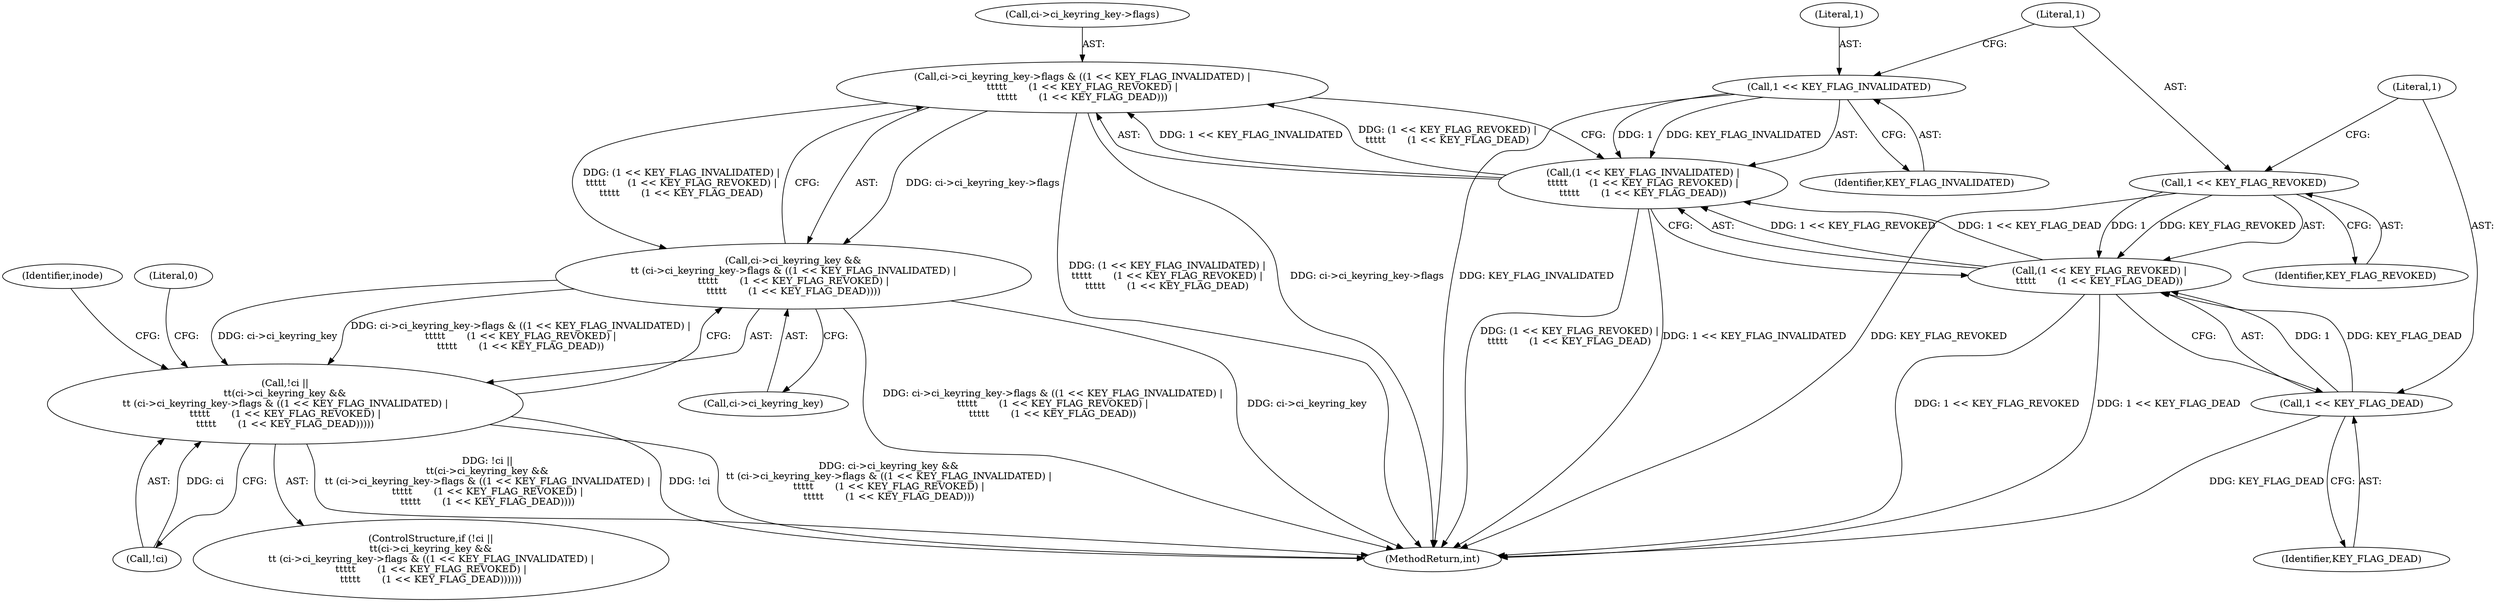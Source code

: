 digraph "1_linux_1b53cf9815bb4744958d41f3795d5d5a1d365e2d_2@pointer" {
"1000117" [label="(Call,ci->ci_keyring_key->flags & ((1 << KEY_FLAG_INVALIDATED) |\n\t\t\t\t\t       (1 << KEY_FLAG_REVOKED) |\n\t\t\t\t\t       (1 << KEY_FLAG_DEAD)))"];
"1000123" [label="(Call,(1 << KEY_FLAG_INVALIDATED) |\n\t\t\t\t\t       (1 << KEY_FLAG_REVOKED) |\n\t\t\t\t\t       (1 << KEY_FLAG_DEAD))"];
"1000124" [label="(Call,1 << KEY_FLAG_INVALIDATED)"];
"1000127" [label="(Call,(1 << KEY_FLAG_REVOKED) |\n\t\t\t\t\t       (1 << KEY_FLAG_DEAD))"];
"1000128" [label="(Call,1 << KEY_FLAG_REVOKED)"];
"1000131" [label="(Call,1 << KEY_FLAG_DEAD)"];
"1000113" [label="(Call,ci->ci_keyring_key &&\n\t\t (ci->ci_keyring_key->flags & ((1 << KEY_FLAG_INVALIDATED) |\n\t\t\t\t\t       (1 << KEY_FLAG_REVOKED) |\n\t\t\t\t\t       (1 << KEY_FLAG_DEAD))))"];
"1000110" [label="(Call,!ci ||\n\t\t(ci->ci_keyring_key &&\n\t\t (ci->ci_keyring_key->flags & ((1 << KEY_FLAG_INVALIDATED) |\n\t\t\t\t\t       (1 << KEY_FLAG_REVOKED) |\n\t\t\t\t\t       (1 << KEY_FLAG_DEAD)))))"];
"1000133" [label="(Identifier,KEY_FLAG_DEAD)"];
"1000125" [label="(Literal,1)"];
"1000110" [label="(Call,!ci ||\n\t\t(ci->ci_keyring_key &&\n\t\t (ci->ci_keyring_key->flags & ((1 << KEY_FLAG_INVALIDATED) |\n\t\t\t\t\t       (1 << KEY_FLAG_REVOKED) |\n\t\t\t\t\t       (1 << KEY_FLAG_DEAD)))))"];
"1000129" [label="(Literal,1)"];
"1000117" [label="(Call,ci->ci_keyring_key->flags & ((1 << KEY_FLAG_INVALIDATED) |\n\t\t\t\t\t       (1 << KEY_FLAG_REVOKED) |\n\t\t\t\t\t       (1 << KEY_FLAG_DEAD)))"];
"1000109" [label="(ControlStructure,if (!ci ||\n\t\t(ci->ci_keyring_key &&\n\t\t (ci->ci_keyring_key->flags & ((1 << KEY_FLAG_INVALIDATED) |\n\t\t\t\t\t       (1 << KEY_FLAG_REVOKED) |\n\t\t\t\t\t       (1 << KEY_FLAG_DEAD))))))"];
"1000128" [label="(Call,1 << KEY_FLAG_REVOKED)"];
"1000136" [label="(Identifier,inode)"];
"1000113" [label="(Call,ci->ci_keyring_key &&\n\t\t (ci->ci_keyring_key->flags & ((1 << KEY_FLAG_INVALIDATED) |\n\t\t\t\t\t       (1 << KEY_FLAG_REVOKED) |\n\t\t\t\t\t       (1 << KEY_FLAG_DEAD))))"];
"1000139" [label="(MethodReturn,int)"];
"1000138" [label="(Literal,0)"];
"1000130" [label="(Identifier,KEY_FLAG_REVOKED)"];
"1000127" [label="(Call,(1 << KEY_FLAG_REVOKED) |\n\t\t\t\t\t       (1 << KEY_FLAG_DEAD))"];
"1000114" [label="(Call,ci->ci_keyring_key)"];
"1000132" [label="(Literal,1)"];
"1000124" [label="(Call,1 << KEY_FLAG_INVALIDATED)"];
"1000118" [label="(Call,ci->ci_keyring_key->flags)"];
"1000131" [label="(Call,1 << KEY_FLAG_DEAD)"];
"1000111" [label="(Call,!ci)"];
"1000123" [label="(Call,(1 << KEY_FLAG_INVALIDATED) |\n\t\t\t\t\t       (1 << KEY_FLAG_REVOKED) |\n\t\t\t\t\t       (1 << KEY_FLAG_DEAD))"];
"1000126" [label="(Identifier,KEY_FLAG_INVALIDATED)"];
"1000117" -> "1000113"  [label="AST: "];
"1000117" -> "1000123"  [label="CFG: "];
"1000118" -> "1000117"  [label="AST: "];
"1000123" -> "1000117"  [label="AST: "];
"1000113" -> "1000117"  [label="CFG: "];
"1000117" -> "1000139"  [label="DDG: (1 << KEY_FLAG_INVALIDATED) |\n\t\t\t\t\t       (1 << KEY_FLAG_REVOKED) |\n\t\t\t\t\t       (1 << KEY_FLAG_DEAD)"];
"1000117" -> "1000139"  [label="DDG: ci->ci_keyring_key->flags"];
"1000117" -> "1000113"  [label="DDG: ci->ci_keyring_key->flags"];
"1000117" -> "1000113"  [label="DDG: (1 << KEY_FLAG_INVALIDATED) |\n\t\t\t\t\t       (1 << KEY_FLAG_REVOKED) |\n\t\t\t\t\t       (1 << KEY_FLAG_DEAD)"];
"1000123" -> "1000117"  [label="DDG: 1 << KEY_FLAG_INVALIDATED"];
"1000123" -> "1000117"  [label="DDG: (1 << KEY_FLAG_REVOKED) |\n\t\t\t\t\t       (1 << KEY_FLAG_DEAD)"];
"1000123" -> "1000127"  [label="CFG: "];
"1000124" -> "1000123"  [label="AST: "];
"1000127" -> "1000123"  [label="AST: "];
"1000123" -> "1000139"  [label="DDG: (1 << KEY_FLAG_REVOKED) |\n\t\t\t\t\t       (1 << KEY_FLAG_DEAD)"];
"1000123" -> "1000139"  [label="DDG: 1 << KEY_FLAG_INVALIDATED"];
"1000124" -> "1000123"  [label="DDG: 1"];
"1000124" -> "1000123"  [label="DDG: KEY_FLAG_INVALIDATED"];
"1000127" -> "1000123"  [label="DDG: 1 << KEY_FLAG_REVOKED"];
"1000127" -> "1000123"  [label="DDG: 1 << KEY_FLAG_DEAD"];
"1000124" -> "1000126"  [label="CFG: "];
"1000125" -> "1000124"  [label="AST: "];
"1000126" -> "1000124"  [label="AST: "];
"1000129" -> "1000124"  [label="CFG: "];
"1000124" -> "1000139"  [label="DDG: KEY_FLAG_INVALIDATED"];
"1000127" -> "1000131"  [label="CFG: "];
"1000128" -> "1000127"  [label="AST: "];
"1000131" -> "1000127"  [label="AST: "];
"1000127" -> "1000139"  [label="DDG: 1 << KEY_FLAG_REVOKED"];
"1000127" -> "1000139"  [label="DDG: 1 << KEY_FLAG_DEAD"];
"1000128" -> "1000127"  [label="DDG: 1"];
"1000128" -> "1000127"  [label="DDG: KEY_FLAG_REVOKED"];
"1000131" -> "1000127"  [label="DDG: 1"];
"1000131" -> "1000127"  [label="DDG: KEY_FLAG_DEAD"];
"1000128" -> "1000130"  [label="CFG: "];
"1000129" -> "1000128"  [label="AST: "];
"1000130" -> "1000128"  [label="AST: "];
"1000132" -> "1000128"  [label="CFG: "];
"1000128" -> "1000139"  [label="DDG: KEY_FLAG_REVOKED"];
"1000131" -> "1000133"  [label="CFG: "];
"1000132" -> "1000131"  [label="AST: "];
"1000133" -> "1000131"  [label="AST: "];
"1000131" -> "1000139"  [label="DDG: KEY_FLAG_DEAD"];
"1000113" -> "1000110"  [label="AST: "];
"1000113" -> "1000114"  [label="CFG: "];
"1000114" -> "1000113"  [label="AST: "];
"1000110" -> "1000113"  [label="CFG: "];
"1000113" -> "1000139"  [label="DDG: ci->ci_keyring_key->flags & ((1 << KEY_FLAG_INVALIDATED) |\n\t\t\t\t\t       (1 << KEY_FLAG_REVOKED) |\n\t\t\t\t\t       (1 << KEY_FLAG_DEAD))"];
"1000113" -> "1000139"  [label="DDG: ci->ci_keyring_key"];
"1000113" -> "1000110"  [label="DDG: ci->ci_keyring_key"];
"1000113" -> "1000110"  [label="DDG: ci->ci_keyring_key->flags & ((1 << KEY_FLAG_INVALIDATED) |\n\t\t\t\t\t       (1 << KEY_FLAG_REVOKED) |\n\t\t\t\t\t       (1 << KEY_FLAG_DEAD))"];
"1000110" -> "1000109"  [label="AST: "];
"1000110" -> "1000111"  [label="CFG: "];
"1000111" -> "1000110"  [label="AST: "];
"1000136" -> "1000110"  [label="CFG: "];
"1000138" -> "1000110"  [label="CFG: "];
"1000110" -> "1000139"  [label="DDG: !ci"];
"1000110" -> "1000139"  [label="DDG: ci->ci_keyring_key &&\n\t\t (ci->ci_keyring_key->flags & ((1 << KEY_FLAG_INVALIDATED) |\n\t\t\t\t\t       (1 << KEY_FLAG_REVOKED) |\n\t\t\t\t\t       (1 << KEY_FLAG_DEAD)))"];
"1000110" -> "1000139"  [label="DDG: !ci ||\n\t\t(ci->ci_keyring_key &&\n\t\t (ci->ci_keyring_key->flags & ((1 << KEY_FLAG_INVALIDATED) |\n\t\t\t\t\t       (1 << KEY_FLAG_REVOKED) |\n\t\t\t\t\t       (1 << KEY_FLAG_DEAD))))"];
"1000111" -> "1000110"  [label="DDG: ci"];
}
